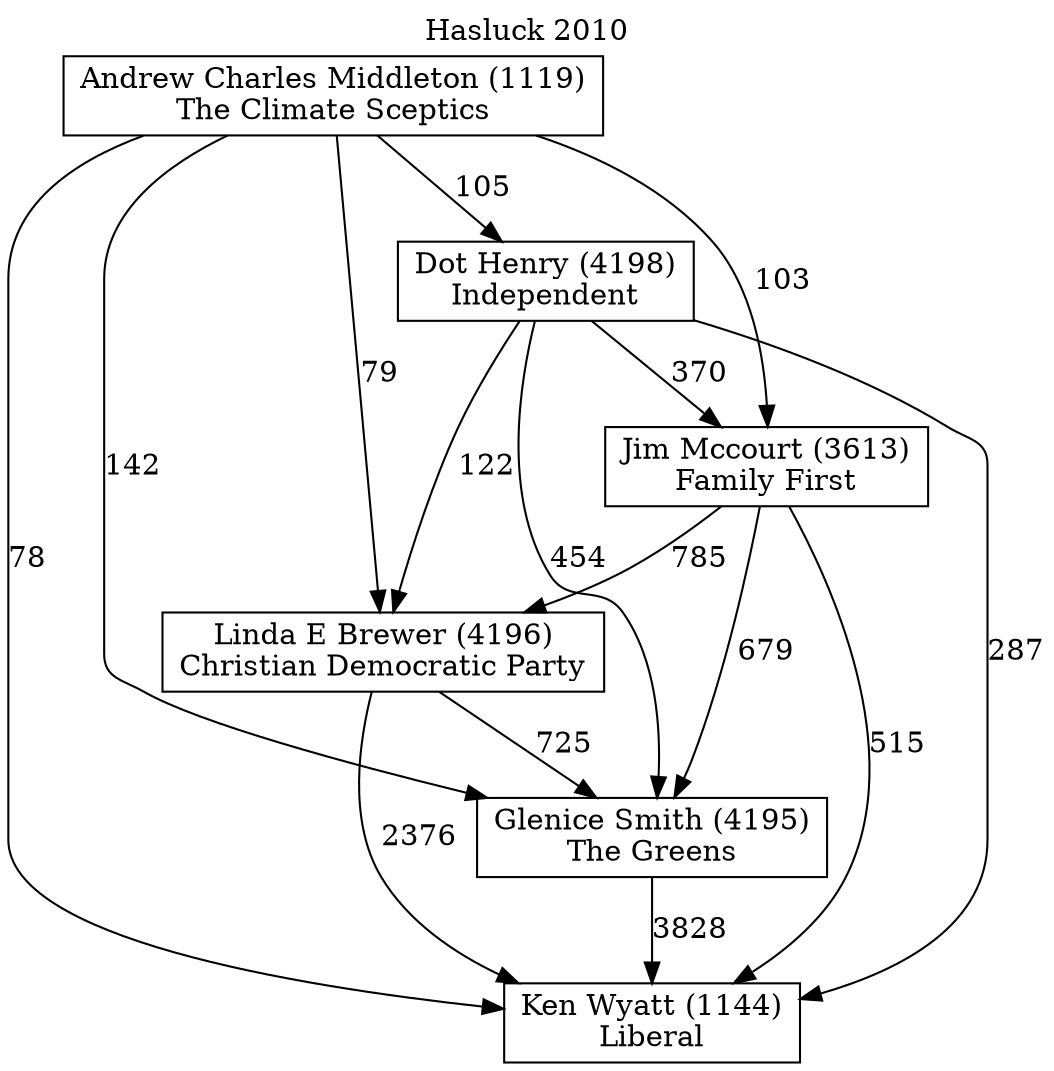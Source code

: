 // House preference flow
digraph "Ken Wyatt (1144)_Hasluck_2010" {
	graph [label="Hasluck 2010" labelloc=t mclimit=2]
	node [shape=box]
	"Ken Wyatt (1144)" [label="Ken Wyatt (1144)
Liberal"]
	"Glenice Smith (4195)" [label="Glenice Smith (4195)
The Greens"]
	"Linda E Brewer (4196)" [label="Linda E Brewer (4196)
Christian Democratic Party"]
	"Jim Mccourt (3613)" [label="Jim Mccourt (3613)
Family First"]
	"Dot Henry (4198)" [label="Dot Henry (4198)
Independent"]
	"Andrew Charles Middleton (1119)" [label="Andrew Charles Middleton (1119)
The Climate Sceptics"]
	"Glenice Smith (4195)" -> "Ken Wyatt (1144)" [label=3828]
	"Linda E Brewer (4196)" -> "Glenice Smith (4195)" [label=725]
	"Jim Mccourt (3613)" -> "Linda E Brewer (4196)" [label=785]
	"Dot Henry (4198)" -> "Jim Mccourt (3613)" [label=370]
	"Andrew Charles Middleton (1119)" -> "Dot Henry (4198)" [label=105]
	"Linda E Brewer (4196)" -> "Ken Wyatt (1144)" [label=2376]
	"Jim Mccourt (3613)" -> "Ken Wyatt (1144)" [label=515]
	"Dot Henry (4198)" -> "Ken Wyatt (1144)" [label=287]
	"Andrew Charles Middleton (1119)" -> "Ken Wyatt (1144)" [label=78]
	"Andrew Charles Middleton (1119)" -> "Jim Mccourt (3613)" [label=103]
	"Dot Henry (4198)" -> "Linda E Brewer (4196)" [label=122]
	"Andrew Charles Middleton (1119)" -> "Linda E Brewer (4196)" [label=79]
	"Jim Mccourt (3613)" -> "Glenice Smith (4195)" [label=679]
	"Dot Henry (4198)" -> "Glenice Smith (4195)" [label=454]
	"Andrew Charles Middleton (1119)" -> "Glenice Smith (4195)" [label=142]
}
